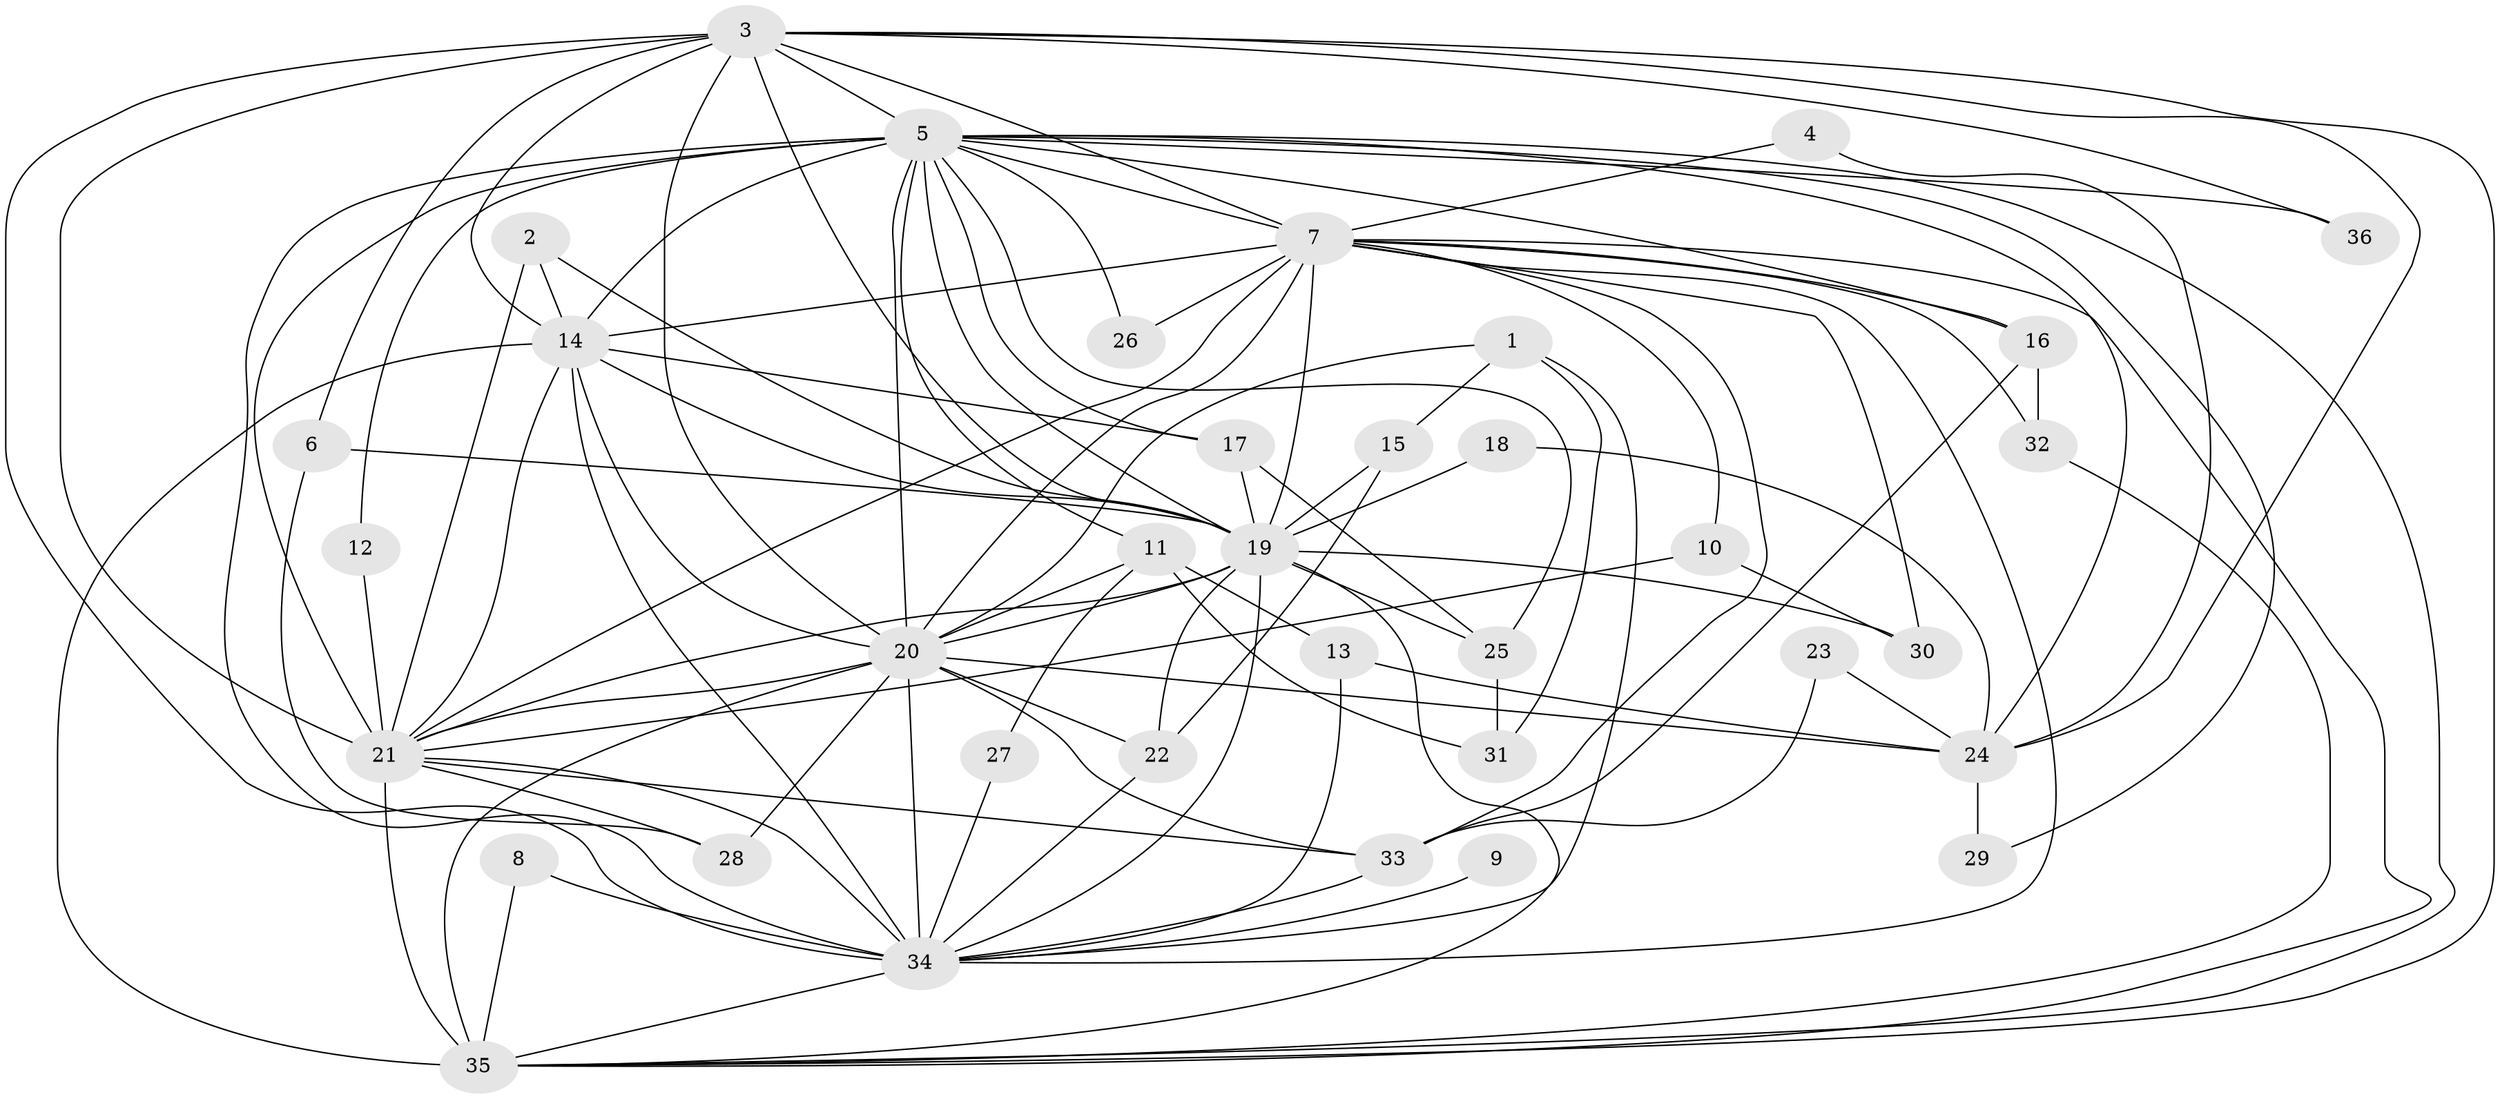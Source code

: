 // original degree distribution, {14: 0.041666666666666664, 18: 0.013888888888888888, 22: 0.013888888888888888, 19: 0.027777777777777776, 17: 0.013888888888888888, 21: 0.013888888888888888, 20: 0.013888888888888888, 2: 0.5833333333333334, 3: 0.18055555555555555, 4: 0.05555555555555555, 6: 0.027777777777777776, 9: 0.013888888888888888}
// Generated by graph-tools (version 1.1) at 2025/01/03/09/25 03:01:18]
// undirected, 36 vertices, 103 edges
graph export_dot {
graph [start="1"]
  node [color=gray90,style=filled];
  1;
  2;
  3;
  4;
  5;
  6;
  7;
  8;
  9;
  10;
  11;
  12;
  13;
  14;
  15;
  16;
  17;
  18;
  19;
  20;
  21;
  22;
  23;
  24;
  25;
  26;
  27;
  28;
  29;
  30;
  31;
  32;
  33;
  34;
  35;
  36;
  1 -- 15 [weight=1.0];
  1 -- 20 [weight=1.0];
  1 -- 31 [weight=1.0];
  1 -- 34 [weight=1.0];
  2 -- 14 [weight=1.0];
  2 -- 19 [weight=1.0];
  2 -- 21 [weight=1.0];
  3 -- 5 [weight=1.0];
  3 -- 6 [weight=1.0];
  3 -- 7 [weight=2.0];
  3 -- 14 [weight=1.0];
  3 -- 19 [weight=1.0];
  3 -- 20 [weight=2.0];
  3 -- 21 [weight=2.0];
  3 -- 24 [weight=1.0];
  3 -- 34 [weight=1.0];
  3 -- 35 [weight=1.0];
  3 -- 36 [weight=1.0];
  4 -- 7 [weight=1.0];
  4 -- 24 [weight=1.0];
  5 -- 7 [weight=1.0];
  5 -- 11 [weight=2.0];
  5 -- 12 [weight=1.0];
  5 -- 14 [weight=1.0];
  5 -- 16 [weight=1.0];
  5 -- 17 [weight=1.0];
  5 -- 19 [weight=1.0];
  5 -- 20 [weight=4.0];
  5 -- 21 [weight=1.0];
  5 -- 24 [weight=1.0];
  5 -- 25 [weight=1.0];
  5 -- 26 [weight=1.0];
  5 -- 29 [weight=1.0];
  5 -- 34 [weight=1.0];
  5 -- 35 [weight=1.0];
  5 -- 36 [weight=2.0];
  6 -- 19 [weight=1.0];
  6 -- 28 [weight=1.0];
  7 -- 10 [weight=1.0];
  7 -- 14 [weight=1.0];
  7 -- 16 [weight=1.0];
  7 -- 19 [weight=2.0];
  7 -- 20 [weight=3.0];
  7 -- 21 [weight=1.0];
  7 -- 26 [weight=1.0];
  7 -- 30 [weight=1.0];
  7 -- 32 [weight=1.0];
  7 -- 33 [weight=1.0];
  7 -- 34 [weight=1.0];
  7 -- 35 [weight=1.0];
  8 -- 34 [weight=1.0];
  8 -- 35 [weight=1.0];
  9 -- 34 [weight=1.0];
  10 -- 21 [weight=1.0];
  10 -- 30 [weight=1.0];
  11 -- 13 [weight=1.0];
  11 -- 20 [weight=1.0];
  11 -- 27 [weight=1.0];
  11 -- 31 [weight=1.0];
  12 -- 21 [weight=1.0];
  13 -- 24 [weight=1.0];
  13 -- 34 [weight=1.0];
  14 -- 17 [weight=1.0];
  14 -- 19 [weight=1.0];
  14 -- 20 [weight=3.0];
  14 -- 21 [weight=2.0];
  14 -- 34 [weight=1.0];
  14 -- 35 [weight=2.0];
  15 -- 19 [weight=1.0];
  15 -- 22 [weight=1.0];
  16 -- 32 [weight=1.0];
  16 -- 33 [weight=1.0];
  17 -- 19 [weight=1.0];
  17 -- 25 [weight=1.0];
  18 -- 19 [weight=1.0];
  18 -- 24 [weight=1.0];
  19 -- 20 [weight=3.0];
  19 -- 21 [weight=1.0];
  19 -- 22 [weight=1.0];
  19 -- 25 [weight=1.0];
  19 -- 30 [weight=1.0];
  19 -- 34 [weight=2.0];
  19 -- 35 [weight=1.0];
  20 -- 21 [weight=2.0];
  20 -- 22 [weight=1.0];
  20 -- 24 [weight=2.0];
  20 -- 28 [weight=1.0];
  20 -- 33 [weight=1.0];
  20 -- 34 [weight=5.0];
  20 -- 35 [weight=3.0];
  21 -- 28 [weight=2.0];
  21 -- 33 [weight=1.0];
  21 -- 34 [weight=1.0];
  21 -- 35 [weight=2.0];
  22 -- 34 [weight=1.0];
  23 -- 24 [weight=1.0];
  23 -- 33 [weight=1.0];
  24 -- 29 [weight=1.0];
  25 -- 31 [weight=1.0];
  27 -- 34 [weight=1.0];
  32 -- 35 [weight=1.0];
  33 -- 34 [weight=1.0];
  34 -- 35 [weight=1.0];
}
